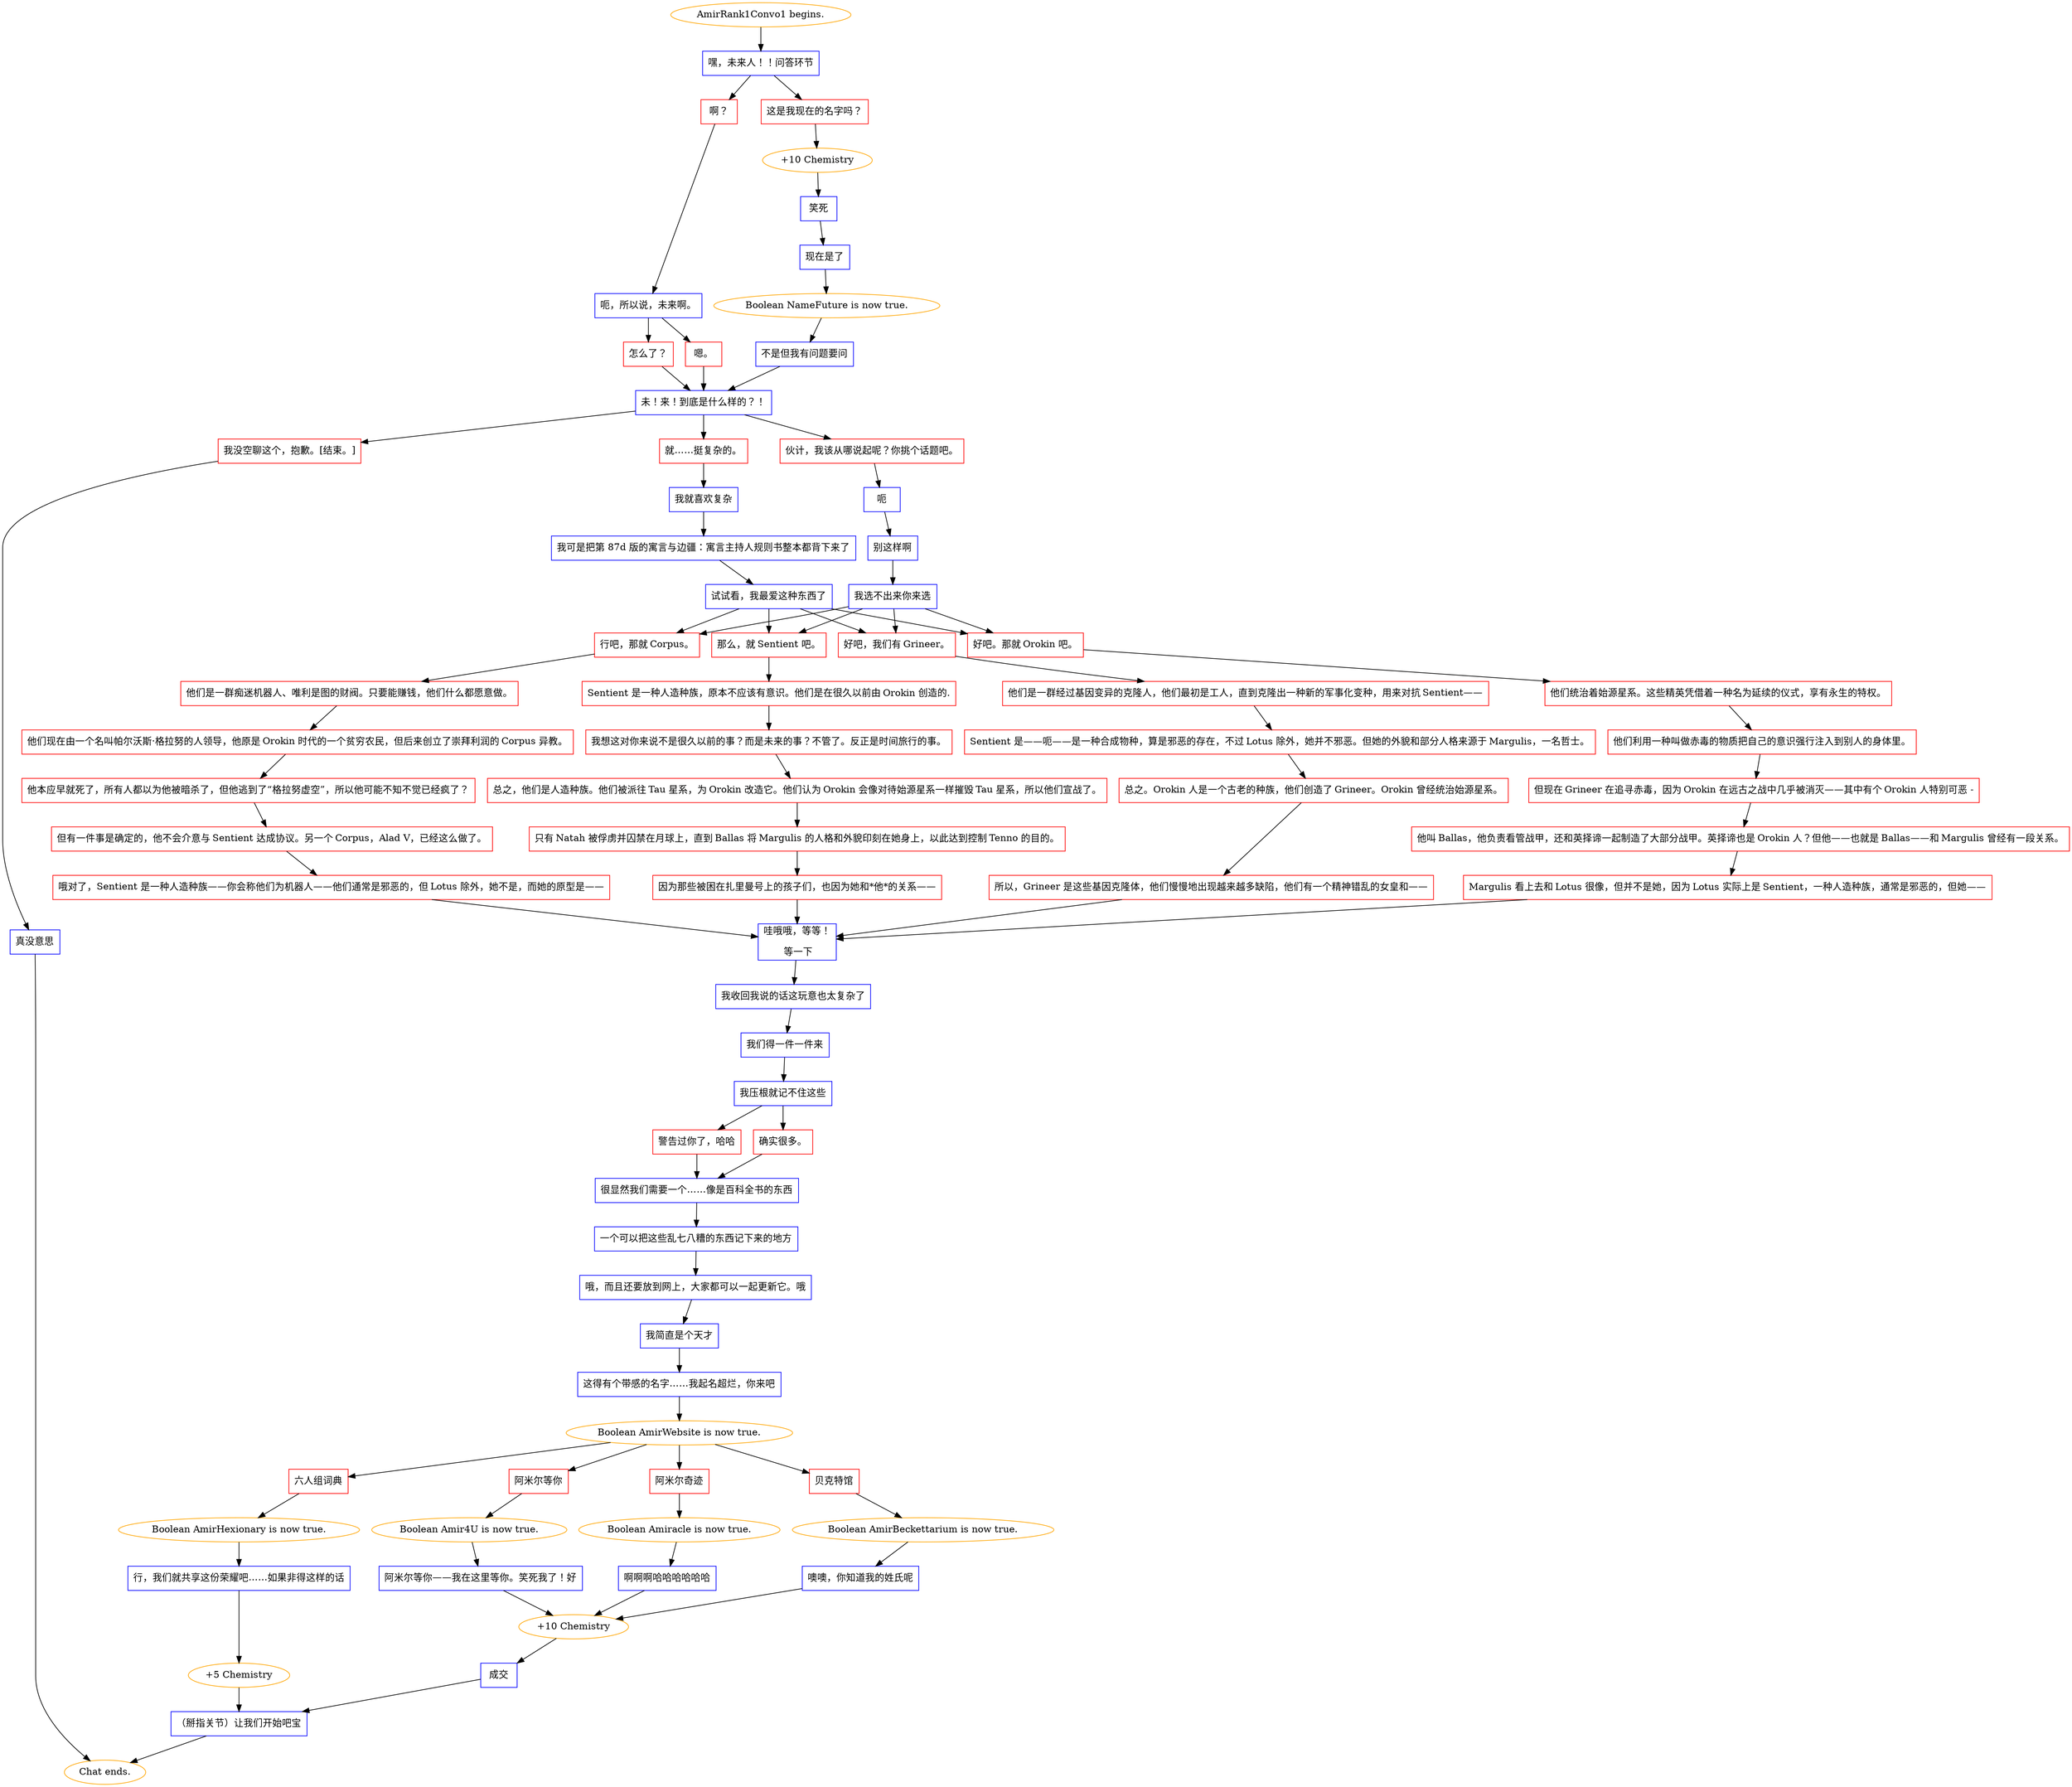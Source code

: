 digraph {
	"AmirRank1Convo1 begins." [color=orange];
		"AmirRank1Convo1 begins." -> j2240291213;
	j2240291213 [label="嘿，未来人！！问答环节",shape=box,color=blue];
		j2240291213 -> j3328599520;
		j2240291213 -> j3053948980;
	j3328599520 [label="啊？",shape=box,color=red];
		j3328599520 -> j267670395;
	j3053948980 [label="这是我现在的名字吗？",shape=box,color=red];
		j3053948980 -> j3728412881;
	j267670395 [label="呃，所以说，未来啊。",shape=box,color=blue];
		j267670395 -> j2808635851;
		j267670395 -> j675813717;
	j3728412881 [label="+10 Chemistry",color=orange];
		j3728412881 -> j2191798155;
	j2808635851 [label="嗯。",shape=box,color=red];
		j2808635851 -> j4249040757;
	j675813717 [label="怎么了？",shape=box,color=red];
		j675813717 -> j4249040757;
	j2191798155 [label="笑死",shape=box,color=blue];
		j2191798155 -> j521889646;
	j4249040757 [label="未！来！到底是什么样的？！",shape=box,color=blue];
		j4249040757 -> j1346574929;
		j4249040757 -> j10699200;
		j4249040757 -> j2478206762;
	j521889646 [label="现在是了",shape=box,color=blue];
		j521889646 -> j4167911958;
	j1346574929 [label="伙计，我该从哪说起呢？你挑个话题吧。",shape=box,color=red];
		j1346574929 -> j1293346639;
	j10699200 [label="就……挺复杂的。",shape=box,color=red];
		j10699200 -> j1008392744;
	j2478206762 [label="我没空聊这个，抱歉。[结束。]",shape=box,color=red];
		j2478206762 -> j2331270919;
	j4167911958 [label="Boolean NameFuture is now true.",color=orange];
		j4167911958 -> j2862134762;
	j1293346639 [label="呃",shape=box,color=blue];
		j1293346639 -> j1450028022;
	j1008392744 [label="我就喜欢复杂",shape=box,color=blue];
		j1008392744 -> j57594829;
	j2331270919 [label="真没意思",shape=box,color=blue];
		j2331270919 -> "Chat ends.";
	j2862134762 [label="不是但我有问题要问",shape=box,color=blue];
		j2862134762 -> j4249040757;
	j1450028022 [label="别这样啊",shape=box,color=blue];
		j1450028022 -> j1555989394;
	j57594829 [label="我可是把第 87d 版的寓言与边疆：寓言主持人规则书整本都背下来了",shape=box,color=blue];
		j57594829 -> j2514598510;
	"Chat ends." [color=orange];
	j1555989394 [label="我选不出来你来选",shape=box,color=blue];
		j1555989394 -> j1866674309;
		j1555989394 -> j1495466701;
		j1555989394 -> j1604855172;
		j1555989394 -> j180359438;
	j2514598510 [label="试试看，我最爱这种东西了",shape=box,color=blue];
		j2514598510 -> j1866674309;
		j2514598510 -> j1495466701;
		j2514598510 -> j1604855172;
		j2514598510 -> j180359438;
	j1866674309 [label="好吧。那就 Orokin 吧。",shape=box,color=red];
		j1866674309 -> j2329584506;
	j1495466701 [label="行吧，那就 Corpus。",shape=box,color=red];
		j1495466701 -> j3623349879;
	j1604855172 [label="好吧，我们有 Grineer。",shape=box,color=red];
		j1604855172 -> j618452699;
	j180359438 [label="那么，就 Sentient 吧。",shape=box,color=red];
		j180359438 -> j3826123505;
	j2329584506 [label="他们统治着始源星系。这些精英凭借着一种名为延续的仪式，享有永生的特权。",shape=box,color=red];
		j2329584506 -> j1013177312;
	j3623349879 [label="他们是一群痴迷机器人、唯利是图的财阀。只要能赚钱，他们什么都愿意做。",shape=box,color=red];
		j3623349879 -> j3963975275;
	j618452699 [label="他们是一群经过基因变异的克隆人，他们最初是工人，直到克隆出一种新的军事化变种，用来对抗 Sentient——",shape=box,color=red];
		j618452699 -> j3000245095;
	j3826123505 [label="Sentient 是一种人造种族，原本不应该有意识。他们是在很久以前由 Orokin 创造的.",shape=box,color=red];
		j3826123505 -> j1282420103;
	j1013177312 [label="他们利用一种叫做赤毒的物质把自己的意识强行注入到别人的身体里。",shape=box,color=red];
		j1013177312 -> j1444217440;
	j3963975275 [label="他们现在由一个名叫帕尔沃斯·格拉努的人领导，他原是 Orokin 时代的一个贫穷农民，但后来创立了崇拜利润的 Corpus 异教。",shape=box,color=red];
		j3963975275 -> j2981401203;
	j3000245095 [label="Sentient 是——呃——是一种合成物种，算是邪恶的存在，不过 Lotus 除外，她并不邪恶。但她的外貌和部分人格来源于 Margulis，一名哲士。",shape=box,color=red];
		j3000245095 -> j74125979;
	j1282420103 [label="我想这对你来说不是很久以前的事？而是未来的事？不管了。反正是时间旅行的事。",shape=box,color=red];
		j1282420103 -> j2890849475;
	j1444217440 [label="但现在 Grineer 在追寻赤毒，因为 Orokin 在远古之战中几乎被消灭——其中有个 Orokin 人特别可恶 -",shape=box,color=red];
		j1444217440 -> j1850786671;
	j2981401203 [label="他本应早就死了，所有人都以为他被暗杀了，但他逃到了“格拉努虚空”，所以他可能不知不觉已经疯了？",shape=box,color=red];
		j2981401203 -> j3637264363;
	j74125979 [label="总之。Orokin 人是一个古老的种族，他们创造了 Grineer。Orokin 曾经统治始源星系。",shape=box,color=red];
		j74125979 -> j3381135520;
	j2890849475 [label="总之，他们是人造种族。他们被派往 Tau 星系，为 Orokin 改造它。他们认为 Orokin 会像对待始源星系一样摧毁 Tau 星系，所以他们宣战了。",shape=box,color=red];
		j2890849475 -> j3342650132;
	j1850786671 [label="他叫 Ballas，他负责看管战甲，还和英择谛一起制造了大部分战甲。英择谛也是 Orokin 人？但他——也就是 Ballas——和 Margulis 曾经有一段关系。",shape=box,color=red];
		j1850786671 -> j2233041378;
	j3637264363 [label="但有一件事是确定的，他不会介意与 Sentient 达成协议。另一个 Corpus，Alad V，已经这么做了。",shape=box,color=red];
		j3637264363 -> j2631732176;
	j3381135520 [label="所以，Grineer 是这些基因克隆体，他们慢慢地出现越来越多缺陷，他们有一个精神错乱的女皇和——",shape=box,color=red];
		j3381135520 -> j3844289841;
	j3342650132 [label="只有 Natah 被俘虏并囚禁在月球上，直到 Ballas 将 Margulis 的人格和外貌印刻在她身上，以此达到控制 Tenno 的目的。",shape=box,color=red];
		j3342650132 -> j4248616257;
	j2233041378 [label="Margulis 看上去和 Lotus 很像，但并不是她，因为 Lotus 实际上是 Sentient，一种人造种族，通常是邪恶的，但她——",shape=box,color=red];
		j2233041378 -> j3844289841;
	j2631732176 [label="哦对了，Sentient 是一种人造种族——你会称他们为机器人——他们通常是邪恶的，但 Lotus 除外，她不是，而她的原型是——",shape=box,color=red];
		j2631732176 -> j3844289841;
	j3844289841 [label="哇哦哦，等等！
 等一下",shape=box,color=blue];
		j3844289841 -> j2005724166;
	j4248616257 [label="因为那些被困在扎里曼号上的孩子们，也因为她和*他*的关系——",shape=box,color=red];
		j4248616257 -> j3844289841;
	j2005724166 [label="我收回我说的话这玩意也太复杂了",shape=box,color=blue];
		j2005724166 -> j3084119181;
	j3084119181 [label="我们得一件一件来",shape=box,color=blue];
		j3084119181 -> j2217776960;
	j2217776960 [label="我压根就记不住这些",shape=box,color=blue];
		j2217776960 -> j2061750297;
		j2217776960 -> j3502775480;
	j2061750297 [label="警告过你了，哈哈",shape=box,color=red];
		j2061750297 -> j522816688;
	j3502775480 [label="确实很多。",shape=box,color=red];
		j3502775480 -> j522816688;
	j522816688 [label="很显然我们需要一个……像是百科全书的东西",shape=box,color=blue];
		j522816688 -> j2550167100;
	j2550167100 [label="一个可以把这些乱七八糟的东西记下来的地方",shape=box,color=blue];
		j2550167100 -> j3186771876;
	j3186771876 [label="哦，而且还要放到网上，大家都可以一起更新它。哦",shape=box,color=blue];
		j3186771876 -> j2550713603;
	j2550713603 [label="我简直是个天才",shape=box,color=blue];
		j2550713603 -> j2885186535;
	j2885186535 [label="这得有个带感的名字……我起名超烂，你来吧",shape=box,color=blue];
		j2885186535 -> j2827662073;
	j2827662073 [label="Boolean AmirWebsite is now true.",color=orange];
		j2827662073 -> j2696524318;
		j2827662073 -> j2461629725;
		j2827662073 -> j1456686315;
		j2827662073 -> j2284546587;
	j2696524318 [label="六人组词典",shape=box,color=red];
		j2696524318 -> j944077243;
	j2461629725 [label="阿米尔等你",shape=box,color=red];
		j2461629725 -> j1265368965;
	j1456686315 [label="阿米尔奇迹",shape=box,color=red];
		j1456686315 -> j3712523968;
	j2284546587 [label="贝克特馆",shape=box,color=red];
		j2284546587 -> j3607484012;
	j944077243 [label="Boolean AmirHexionary is now true.",color=orange];
		j944077243 -> j2724693902;
	j1265368965 [label="Boolean Amir4U is now true.",color=orange];
		j1265368965 -> j1974090208;
	j3712523968 [label="Boolean Amiracle is now true.",color=orange];
		j3712523968 -> j2269853263;
	j3607484012 [label="Boolean AmirBeckettarium is now true.",color=orange];
		j3607484012 -> j4184706124;
	j2724693902 [label="行，我们就共享这份荣耀吧……如果非得这样的话",shape=box,color=blue];
		j2724693902 -> j3304831807;
	j1974090208 [label="阿米尔等你——我在这里等你。笑死我了！好",shape=box,color=blue];
		j1974090208 -> j3975627346;
	j2269853263 [label="啊啊啊哈哈哈哈哈哈",shape=box,color=blue];
		j2269853263 -> j3975627346;
	j4184706124 [label="噢噢，你知道我的姓氏呢",shape=box,color=blue];
		j4184706124 -> j3975627346;
	j3304831807 [label="+5 Chemistry",color=orange];
		j3304831807 -> j2049945398;
	j3975627346 [label="+10 Chemistry",color=orange];
		j3975627346 -> j1519921106;
	j2049945398 [label="（掰指关节）让我们开始吧宝",shape=box,color=blue];
		j2049945398 -> "Chat ends.";
	j1519921106 [label="成交",shape=box,color=blue];
		j1519921106 -> j2049945398;
}